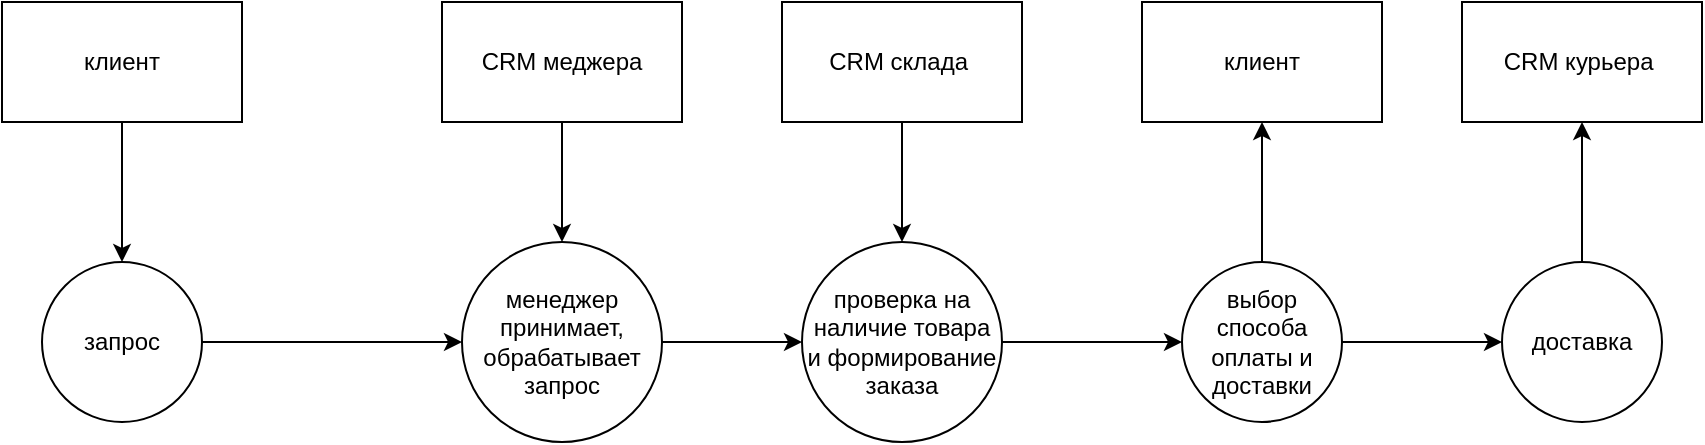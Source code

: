 <mxfile version="23.1.6" type="github">
  <diagram name="Page-1" id="2a216829-ef6e-dabb-86c1-c78162f3ba2b">
    <mxGraphModel dx="1430" dy="613" grid="1" gridSize="10" guides="1" tooltips="1" connect="1" arrows="1" fold="1" page="1" pageScale="1" pageWidth="850" pageHeight="1100" background="none" math="0" shadow="0">
      <root>
        <mxCell id="0" />
        <mxCell id="1" parent="0" />
        <mxCell id="0pbOaWXHpOx-Q3DqODgY-9" value="" style="edgeStyle=orthogonalEdgeStyle;rounded=0;orthogonalLoop=1;jettySize=auto;html=1;" edge="1" parent="1" source="0pbOaWXHpOx-Q3DqODgY-3" target="0pbOaWXHpOx-Q3DqODgY-5">
          <mxGeometry relative="1" as="geometry" />
        </mxCell>
        <mxCell id="0pbOaWXHpOx-Q3DqODgY-3" value="клиент" style="whiteSpace=wrap;html=1;" vertex="1" parent="1">
          <mxGeometry x="250" y="60" width="120" height="60" as="geometry" />
        </mxCell>
        <mxCell id="0pbOaWXHpOx-Q3DqODgY-11" value="" style="edgeStyle=orthogonalEdgeStyle;rounded=0;orthogonalLoop=1;jettySize=auto;html=1;" edge="1" parent="1" source="0pbOaWXHpOx-Q3DqODgY-4" target="0pbOaWXHpOx-Q3DqODgY-10">
          <mxGeometry relative="1" as="geometry" />
        </mxCell>
        <mxCell id="0pbOaWXHpOx-Q3DqODgY-4" value="CRM меджера" style="whiteSpace=wrap;html=1;" vertex="1" parent="1">
          <mxGeometry x="470" y="60" width="120" height="60" as="geometry" />
        </mxCell>
        <mxCell id="0pbOaWXHpOx-Q3DqODgY-13" value="" style="edgeStyle=orthogonalEdgeStyle;rounded=0;orthogonalLoop=1;jettySize=auto;html=1;entryX=0;entryY=0.5;entryDx=0;entryDy=0;" edge="1" parent="1" source="0pbOaWXHpOx-Q3DqODgY-5" target="0pbOaWXHpOx-Q3DqODgY-10">
          <mxGeometry relative="1" as="geometry">
            <mxPoint x="470" y="230" as="targetPoint" />
          </mxGeometry>
        </mxCell>
        <mxCell id="0pbOaWXHpOx-Q3DqODgY-5" value="запрос" style="ellipse;whiteSpace=wrap;html=1;" vertex="1" parent="1">
          <mxGeometry x="270" y="190" width="80" height="80" as="geometry" />
        </mxCell>
        <mxCell id="0pbOaWXHpOx-Q3DqODgY-15" value="" style="edgeStyle=orthogonalEdgeStyle;rounded=0;orthogonalLoop=1;jettySize=auto;html=1;" edge="1" parent="1" source="0pbOaWXHpOx-Q3DqODgY-10" target="0pbOaWXHpOx-Q3DqODgY-14">
          <mxGeometry relative="1" as="geometry" />
        </mxCell>
        <mxCell id="0pbOaWXHpOx-Q3DqODgY-10" value="менеджер принимает, обрабатывает запрос" style="ellipse;whiteSpace=wrap;html=1;" vertex="1" parent="1">
          <mxGeometry x="480" y="180" width="100" height="100" as="geometry" />
        </mxCell>
        <mxCell id="0pbOaWXHpOx-Q3DqODgY-19" value="" style="edgeStyle=orthogonalEdgeStyle;rounded=0;orthogonalLoop=1;jettySize=auto;html=1;" edge="1" parent="1" source="0pbOaWXHpOx-Q3DqODgY-14" target="0pbOaWXHpOx-Q3DqODgY-18">
          <mxGeometry relative="1" as="geometry" />
        </mxCell>
        <mxCell id="0pbOaWXHpOx-Q3DqODgY-14" value="проверка на наличие товара и формирование заказа" style="ellipse;whiteSpace=wrap;html=1;" vertex="1" parent="1">
          <mxGeometry x="650" y="180" width="100" height="100" as="geometry" />
        </mxCell>
        <mxCell id="0pbOaWXHpOx-Q3DqODgY-17" value="" style="edgeStyle=orthogonalEdgeStyle;rounded=0;orthogonalLoop=1;jettySize=auto;html=1;" edge="1" parent="1" source="0pbOaWXHpOx-Q3DqODgY-16" target="0pbOaWXHpOx-Q3DqODgY-14">
          <mxGeometry relative="1" as="geometry" />
        </mxCell>
        <mxCell id="0pbOaWXHpOx-Q3DqODgY-16" value="CRM склада&amp;nbsp;" style="whiteSpace=wrap;html=1;" vertex="1" parent="1">
          <mxGeometry x="640" y="60" width="120" height="60" as="geometry" />
        </mxCell>
        <mxCell id="0pbOaWXHpOx-Q3DqODgY-21" value="" style="edgeStyle=orthogonalEdgeStyle;rounded=0;orthogonalLoop=1;jettySize=auto;html=1;" edge="1" parent="1" source="0pbOaWXHpOx-Q3DqODgY-18" target="0pbOaWXHpOx-Q3DqODgY-20">
          <mxGeometry relative="1" as="geometry" />
        </mxCell>
        <mxCell id="0pbOaWXHpOx-Q3DqODgY-23" value="" style="edgeStyle=orthogonalEdgeStyle;rounded=0;orthogonalLoop=1;jettySize=auto;html=1;" edge="1" parent="1" source="0pbOaWXHpOx-Q3DqODgY-18" target="0pbOaWXHpOx-Q3DqODgY-22">
          <mxGeometry relative="1" as="geometry" />
        </mxCell>
        <mxCell id="0pbOaWXHpOx-Q3DqODgY-18" value="выбор способа оплаты и доставки" style="ellipse;whiteSpace=wrap;html=1;" vertex="1" parent="1">
          <mxGeometry x="840" y="190" width="80" height="80" as="geometry" />
        </mxCell>
        <mxCell id="0pbOaWXHpOx-Q3DqODgY-20" value="клиент" style="whiteSpace=wrap;html=1;" vertex="1" parent="1">
          <mxGeometry x="820" y="60" width="120" height="60" as="geometry" />
        </mxCell>
        <mxCell id="0pbOaWXHpOx-Q3DqODgY-25" value="" style="edgeStyle=orthogonalEdgeStyle;rounded=0;orthogonalLoop=1;jettySize=auto;html=1;" edge="1" parent="1" source="0pbOaWXHpOx-Q3DqODgY-22" target="0pbOaWXHpOx-Q3DqODgY-24">
          <mxGeometry relative="1" as="geometry" />
        </mxCell>
        <mxCell id="0pbOaWXHpOx-Q3DqODgY-22" value="доставка" style="ellipse;whiteSpace=wrap;html=1;" vertex="1" parent="1">
          <mxGeometry x="1000" y="190" width="80" height="80" as="geometry" />
        </mxCell>
        <mxCell id="0pbOaWXHpOx-Q3DqODgY-24" value="CRM курьера&amp;nbsp;" style="whiteSpace=wrap;html=1;" vertex="1" parent="1">
          <mxGeometry x="980" y="60" width="120" height="60" as="geometry" />
        </mxCell>
      </root>
    </mxGraphModel>
  </diagram>
</mxfile>
